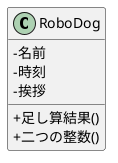 @startuml
skinparam classAttributeIconSize 0
class RoboDog {
 -名前
 -時刻
 -挨拶
 +足し算結果()
 +二つの整数()
}

@enduml
